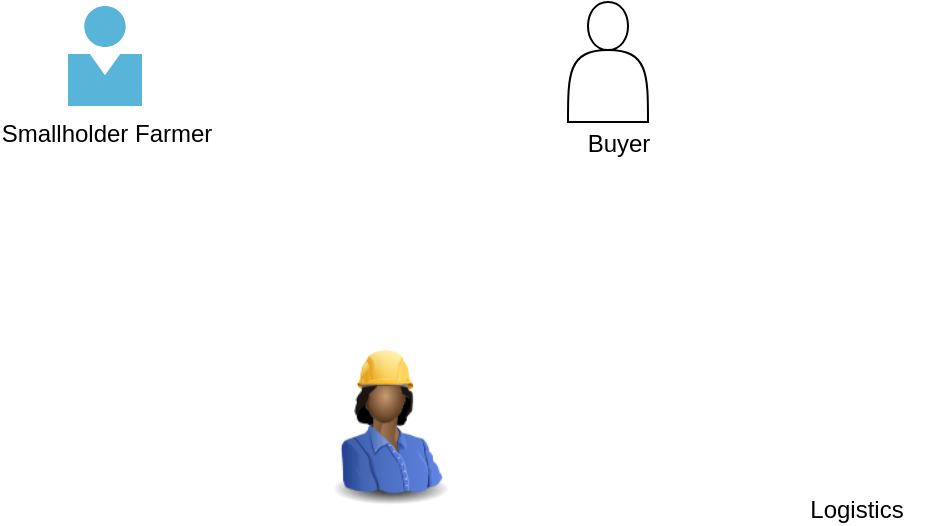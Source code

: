 <mxfile version="21.3.8" type="github">
  <diagram name="Page-1" id="WUEUOAhat6odNGVXcMyM">
    <mxGraphModel dx="1050" dy="581" grid="1" gridSize="10" guides="1" tooltips="1" connect="1" arrows="1" fold="1" page="1" pageScale="1" pageWidth="827" pageHeight="1169" math="0" shadow="0">
      <root>
        <mxCell id="0" />
        <mxCell id="1" parent="0" />
        <mxCell id="cRIwMm3ubgcdMFuwSXyc-1" value="Smallholder Farmer" style="image;sketch=0;aspect=fixed;html=1;points=[];align=center;fontSize=12;image=img/lib/mscae/Person.svg;" vertex="1" parent="1">
          <mxGeometry x="250" y="90" width="37" height="50" as="geometry" />
        </mxCell>
        <mxCell id="cRIwMm3ubgcdMFuwSXyc-2" value="" style="shape=actor;whiteSpace=wrap;html=1;" vertex="1" parent="1">
          <mxGeometry x="500" y="88" width="40" height="60" as="geometry" />
        </mxCell>
        <mxCell id="cRIwMm3ubgcdMFuwSXyc-3" value="Buyer" style="text;html=1;align=center;verticalAlign=middle;resizable=0;points=[];autosize=1;strokeColor=none;fillColor=none;" vertex="1" parent="1">
          <mxGeometry x="500" y="144" width="50" height="30" as="geometry" />
        </mxCell>
        <mxCell id="cRIwMm3ubgcdMFuwSXyc-4" value="Logistics" style="shape=image;html=1;verticalAlign=top;verticalLabelPosition=bottom;labelBackgroundColor=#ffffff;imageAspect=0;aspect=fixed;image=https://cdn1.iconfinder.com/data/icons/actnia-ecommerce-delivery/24/delivery-128.png" vertex="1" parent="1">
          <mxGeometry x="600" y="240" width="88" height="88" as="geometry" />
        </mxCell>
        <mxCell id="cRIwMm3ubgcdMFuwSXyc-5" value="" style="image;html=1;image=img/lib/clip_art/people/Construction_Worker_Woman_Black_128x128.png" vertex="1" parent="1">
          <mxGeometry x="370" y="260" width="80" height="80" as="geometry" />
        </mxCell>
      </root>
    </mxGraphModel>
  </diagram>
</mxfile>
